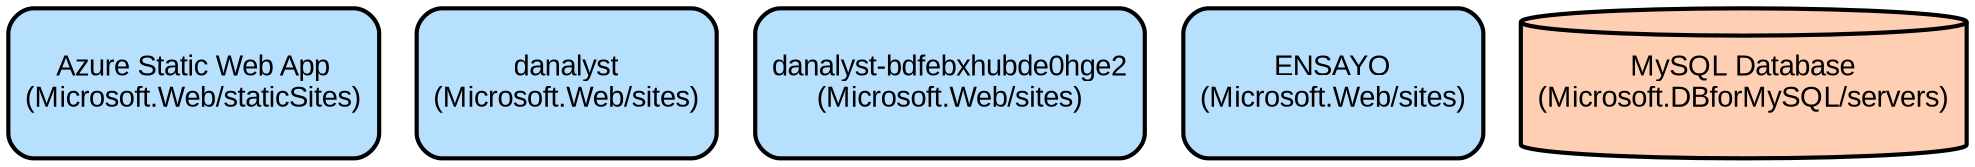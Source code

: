digraph INFRA {
  node [ color = "black", fillcolor = "#E6E6E6", height =1, style = "filled,bold,rounded", fontname = "Arial" ];
  "Azure Static Web App" [ label = "Azure Static Web App
(Microsoft.Web/staticSites)", shape =rectangle, fillcolor = "#B7E0FF" ];
  "danalyst" [ label = "danalyst
(Microsoft.Web/sites)", shape =rectangle, fillcolor = "#B7E0FF" ];
  "danalyst-bdfebxhubde0hge2" [ label = "danalyst-bdfebxhubde0hge2
(Microsoft.Web/sites)", shape =rectangle, fillcolor = "#B7E0FF" ];
  "ENSAYO" [ label = "ENSAYO
(Microsoft.Web/sites)", shape =rectangle, fillcolor = "#B7E0FF" ];
  "MySQL Database" [ label = "MySQL Database
(Microsoft.DBforMySQL/servers)", shape =cylinder, fillcolor = "#FFCFB3" ];
}

